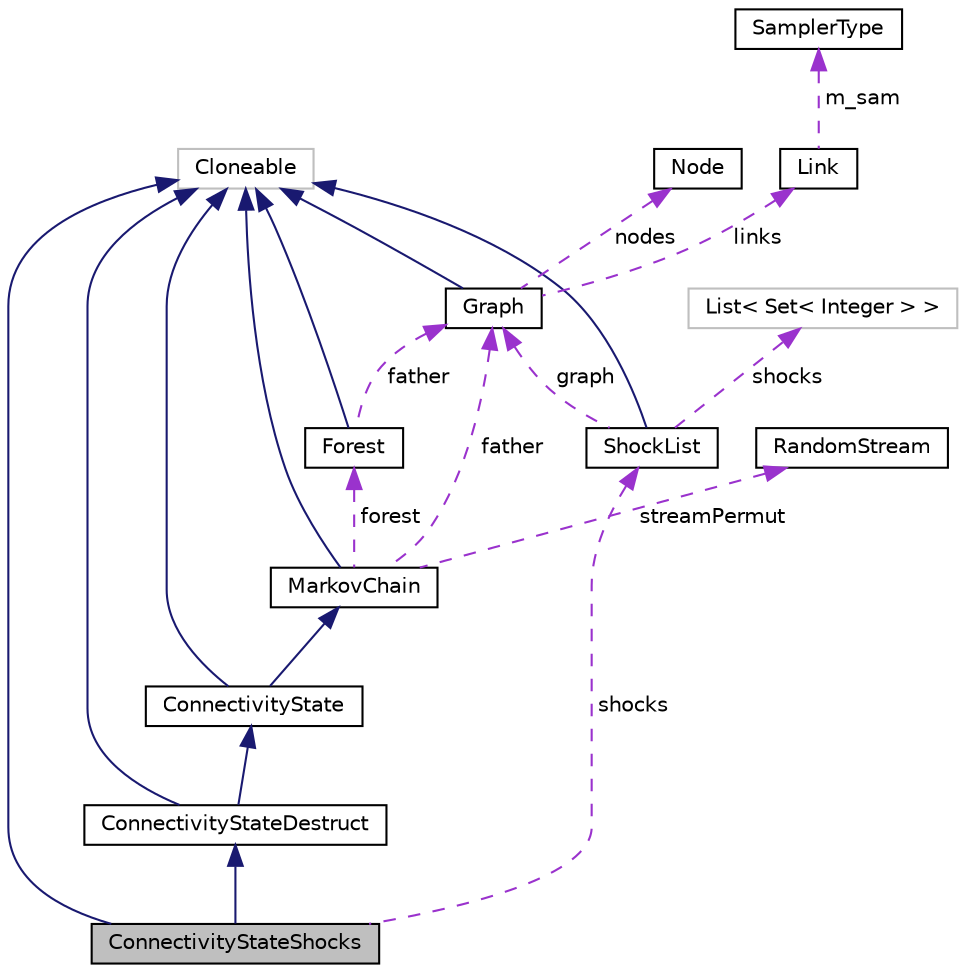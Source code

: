 digraph "ConnectivityStateShocks"
{
 // INTERACTIVE_SVG=YES
  bgcolor="transparent";
  edge [fontname="Helvetica",fontsize="10",labelfontname="Helvetica",labelfontsize="10"];
  node [fontname="Helvetica",fontsize="10",shape=record];
  Node6 [label="ConnectivityStateShocks",height=0.2,width=0.4,color="black", fillcolor="grey75", style="filled", fontcolor="black"];
  Node7 -> Node6 [dir="back",color="midnightblue",fontsize="10",style="solid",fontname="Helvetica"];
  Node7 [label="ConnectivityStateDestruct",height=0.2,width=0.4,color="black",URL="$dc/d9e/classumontreal_1_1ssj_1_1networks_1_1ConnectivityStateDestruct.html",tooltip="Implements one step of the Markov chain for the destructive schema. "];
  Node8 -> Node7 [dir="back",color="midnightblue",fontsize="10",style="solid",fontname="Helvetica"];
  Node8 [label="ConnectivityState",height=0.2,width=0.4,color="black",URL="$d6/dd7/classumontreal_1_1ssj_1_1networks_1_1ConnectivityState.html",tooltip="Extends the class MarkoChain and implements the methods referring to the conditional sampling..."];
  Node9 -> Node8 [dir="back",color="midnightblue",fontsize="10",style="solid",fontname="Helvetica"];
  Node9 [label="MarkovChain",height=0.2,width=0.4,color="black",URL="$d7/d8c/classumontreal_1_1ssj_1_1networks_1_1MarkovChain.html",tooltip="Abstract class, extended by Connectivity State and al. "];
  Node10 -> Node9 [dir="back",color="midnightblue",fontsize="10",style="solid",fontname="Helvetica"];
  Node10 [label="Cloneable",height=0.2,width=0.4,color="grey75"];
  Node11 -> Node9 [dir="back",color="darkorchid3",fontsize="10",style="dashed",label=" forest" ,fontname="Helvetica"];
  Node11 [label="Forest",height=0.2,width=0.4,color="black",URL="$d8/d06/classumontreal_1_1ssj_1_1networks_1_1Forest.html",tooltip="This class implements forest and trees. "];
  Node10 -> Node11 [dir="back",color="midnightblue",fontsize="10",style="solid",fontname="Helvetica"];
  Node12 -> Node11 [dir="back",color="darkorchid3",fontsize="10",style="dashed",label=" father" ,fontname="Helvetica"];
  Node12 [label="Graph",height=0.2,width=0.4,color="black",URL="$d4/d6e/classumontreal_1_1ssj_1_1networks_1_1Graph.html",tooltip="This class implements a stochastic non-oriented weighted graph (a network). "];
  Node10 -> Node12 [dir="back",color="midnightblue",fontsize="10",style="solid",fontname="Helvetica"];
  Node13 -> Node12 [dir="back",color="darkorchid3",fontsize="10",style="dashed",label=" nodes" ,fontname="Helvetica"];
  Node13 [label="Node",height=0.2,width=0.4,color="black",URL="$dc/dbc/classumontreal_1_1ssj_1_1networks_1_1Node.html",tooltip="This class provides nodes for a graph. "];
  Node14 -> Node12 [dir="back",color="darkorchid3",fontsize="10",style="dashed",label=" links" ,fontname="Helvetica"];
  Node14 [label="Link",height=0.2,width=0.4,color="black",URL="$df/d9c/classumontreal_1_1ssj_1_1networks_1_1Link.html",tooltip="A Link of a network. "];
  Node15 -> Node14 [dir="back",color="darkorchid3",fontsize="10",style="dashed",label=" m_sam" ,fontname="Helvetica"];
  Node15 [label="SamplerType",height=0.2,width=0.4,color="black",URL="$db/d5d/enumumontreal_1_1ssj_1_1networks_1_1SamplerType.html"];
  Node12 -> Node9 [dir="back",color="darkorchid3",fontsize="10",style="dashed",label=" father" ,fontname="Helvetica"];
  Node16 -> Node9 [dir="back",color="darkorchid3",fontsize="10",style="dashed",label=" streamPermut" ,fontname="Helvetica"];
  Node16 [label="RandomStream",height=0.2,width=0.4,color="black",URL="$d1/d7c/interfaceumontreal_1_1ssj_1_1rng_1_1RandomStream.html",tooltip="This interface defines the basic structures to handle multiple streams of uniform (pseudo)random numb..."];
  Node10 -> Node8 [dir="back",color="midnightblue",fontsize="10",style="solid",fontname="Helvetica"];
  Node10 -> Node7 [dir="back",color="midnightblue",fontsize="10",style="solid",fontname="Helvetica"];
  Node10 -> Node6 [dir="back",color="midnightblue",fontsize="10",style="solid",fontname="Helvetica"];
  Node17 -> Node6 [dir="back",color="darkorchid3",fontsize="10",style="dashed",label=" shocks" ,fontname="Helvetica"];
  Node17 [label="ShockList",height=0.2,width=0.4,color="black",URL="$d9/d27/classumontreal_1_1ssj_1_1networks_1_1ShockList.html",tooltip="This class implements lists of shocks which make sets of links in a graph fail simultaneously. "];
  Node10 -> Node17 [dir="back",color="midnightblue",fontsize="10",style="solid",fontname="Helvetica"];
  Node12 -> Node17 [dir="back",color="darkorchid3",fontsize="10",style="dashed",label=" graph" ,fontname="Helvetica"];
  Node18 -> Node17 [dir="back",color="darkorchid3",fontsize="10",style="dashed",label=" shocks" ,fontname="Helvetica"];
  Node18 [label="List\< Set\< Integer \> \>",height=0.2,width=0.4,color="grey75"];
}
